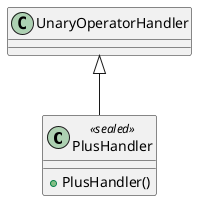@startuml
class PlusHandler <<sealed>> {
    + PlusHandler()
}
UnaryOperatorHandler <|-- PlusHandler
@enduml
